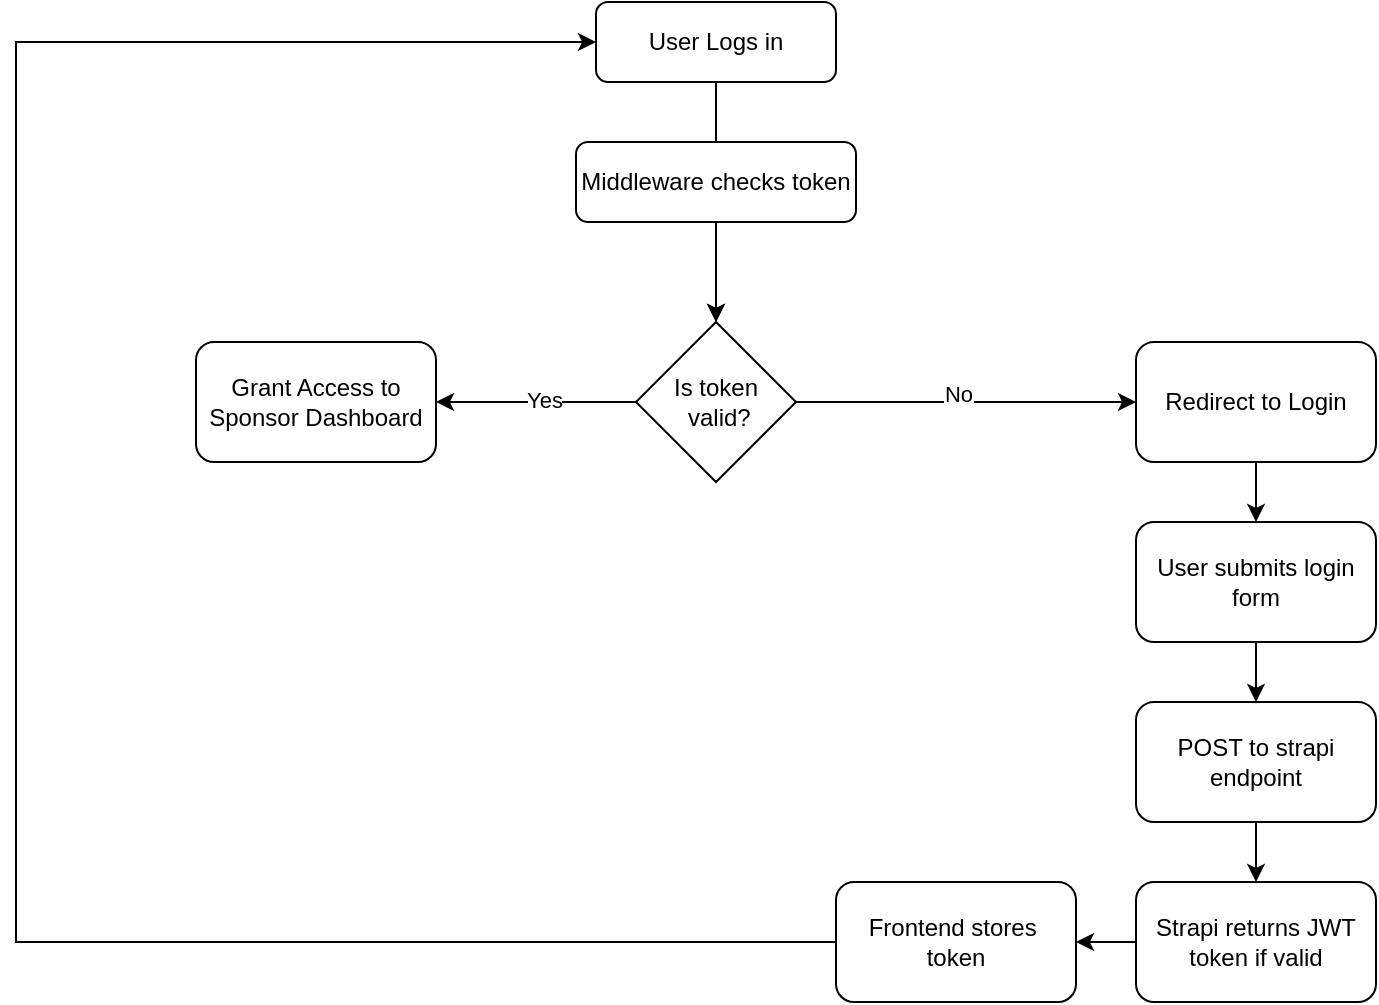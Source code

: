 <mxfile version="26.2.12">
  <diagram name="Page-1" id="S0Ns589UQ71Z0q65Cnlm">
    <mxGraphModel dx="834" dy="536" grid="1" gridSize="10" guides="1" tooltips="1" connect="1" arrows="1" fold="1" page="1" pageScale="1" pageWidth="827" pageHeight="1169" math="0" shadow="0">
      <root>
        <mxCell id="0" />
        <mxCell id="1" parent="0" />
        <mxCell id="VzhWOD0CqdrHoMF2VElk-9" value="" style="edgeStyle=orthogonalEdgeStyle;rounded=0;orthogonalLoop=1;jettySize=auto;html=1;" edge="1" parent="1" source="VzhWOD0CqdrHoMF2VElk-1" target="VzhWOD0CqdrHoMF2VElk-3">
          <mxGeometry relative="1" as="geometry" />
        </mxCell>
        <mxCell id="VzhWOD0CqdrHoMF2VElk-1" value="User Logs in" style="rounded=1;whiteSpace=wrap;html=1;" vertex="1" parent="1">
          <mxGeometry x="330" y="20" width="120" height="40" as="geometry" />
        </mxCell>
        <mxCell id="VzhWOD0CqdrHoMF2VElk-8" value="" style="edgeStyle=orthogonalEdgeStyle;rounded=0;orthogonalLoop=1;jettySize=auto;html=1;" edge="1" parent="1" source="VzhWOD0CqdrHoMF2VElk-2" target="VzhWOD0CqdrHoMF2VElk-3">
          <mxGeometry relative="1" as="geometry" />
        </mxCell>
        <mxCell id="VzhWOD0CqdrHoMF2VElk-2" value="Middleware checks token" style="rounded=1;whiteSpace=wrap;html=1;" vertex="1" parent="1">
          <mxGeometry x="320" y="90" width="140" height="40" as="geometry" />
        </mxCell>
        <mxCell id="VzhWOD0CqdrHoMF2VElk-11" value="" style="edgeStyle=orthogonalEdgeStyle;rounded=0;orthogonalLoop=1;jettySize=auto;html=1;" edge="1" parent="1" source="VzhWOD0CqdrHoMF2VElk-3" target="VzhWOD0CqdrHoMF2VElk-10">
          <mxGeometry relative="1" as="geometry" />
        </mxCell>
        <mxCell id="VzhWOD0CqdrHoMF2VElk-12" value="Yes" style="edgeLabel;html=1;align=center;verticalAlign=middle;resizable=0;points=[];" vertex="1" connectable="0" parent="VzhWOD0CqdrHoMF2VElk-11">
          <mxGeometry x="-0.071" y="-1" relative="1" as="geometry">
            <mxPoint as="offset" />
          </mxGeometry>
        </mxCell>
        <mxCell id="VzhWOD0CqdrHoMF2VElk-3" value="Is token&lt;div&gt;&amp;nbsp;valid?&lt;/div&gt;" style="rhombus;whiteSpace=wrap;html=1;" vertex="1" parent="1">
          <mxGeometry x="350" y="180" width="80" height="80" as="geometry" />
        </mxCell>
        <mxCell id="VzhWOD0CqdrHoMF2VElk-10" value="Grant Access to Sponsor Dashboard" style="rounded=1;whiteSpace=wrap;html=1;" vertex="1" parent="1">
          <mxGeometry x="130" y="190" width="120" height="60" as="geometry" />
        </mxCell>
        <mxCell id="VzhWOD0CqdrHoMF2VElk-17" value="" style="edgeStyle=orthogonalEdgeStyle;rounded=0;orthogonalLoop=1;jettySize=auto;html=1;" edge="1" parent="1" source="VzhWOD0CqdrHoMF2VElk-13" target="VzhWOD0CqdrHoMF2VElk-16">
          <mxGeometry relative="1" as="geometry" />
        </mxCell>
        <mxCell id="VzhWOD0CqdrHoMF2VElk-13" value="Redirect to Login" style="rounded=1;whiteSpace=wrap;html=1;" vertex="1" parent="1">
          <mxGeometry x="600" y="190" width="120" height="60" as="geometry" />
        </mxCell>
        <mxCell id="VzhWOD0CqdrHoMF2VElk-19" value="" style="edgeStyle=orthogonalEdgeStyle;rounded=0;orthogonalLoop=1;jettySize=auto;html=1;" edge="1" parent="1" source="VzhWOD0CqdrHoMF2VElk-16" target="VzhWOD0CqdrHoMF2VElk-18">
          <mxGeometry relative="1" as="geometry" />
        </mxCell>
        <mxCell id="VzhWOD0CqdrHoMF2VElk-16" value="User submits login form" style="rounded=1;whiteSpace=wrap;html=1;" vertex="1" parent="1">
          <mxGeometry x="600" y="280" width="120" height="60" as="geometry" />
        </mxCell>
        <mxCell id="VzhWOD0CqdrHoMF2VElk-21" value="" style="edgeStyle=orthogonalEdgeStyle;rounded=0;orthogonalLoop=1;jettySize=auto;html=1;" edge="1" parent="1" source="VzhWOD0CqdrHoMF2VElk-18" target="VzhWOD0CqdrHoMF2VElk-20">
          <mxGeometry relative="1" as="geometry" />
        </mxCell>
        <mxCell id="VzhWOD0CqdrHoMF2VElk-18" value="POST to strapi endpoint" style="rounded=1;whiteSpace=wrap;html=1;" vertex="1" parent="1">
          <mxGeometry x="600" y="370" width="120" height="60" as="geometry" />
        </mxCell>
        <mxCell id="VzhWOD0CqdrHoMF2VElk-24" value="" style="edgeStyle=orthogonalEdgeStyle;rounded=0;orthogonalLoop=1;jettySize=auto;html=1;" edge="1" parent="1" source="VzhWOD0CqdrHoMF2VElk-20" target="VzhWOD0CqdrHoMF2VElk-23">
          <mxGeometry relative="1" as="geometry" />
        </mxCell>
        <mxCell id="VzhWOD0CqdrHoMF2VElk-20" value="Strapi returns JWT token if valid" style="rounded=1;whiteSpace=wrap;html=1;" vertex="1" parent="1">
          <mxGeometry x="600" y="460" width="120" height="60" as="geometry" />
        </mxCell>
        <mxCell id="VzhWOD0CqdrHoMF2VElk-23" value="Frontend stores&amp;nbsp;&lt;div&gt;t&lt;span style=&quot;background-color: transparent; color: light-dark(rgb(0, 0, 0), rgb(255, 255, 255));&quot;&gt;oken&lt;/span&gt;&lt;/div&gt;" style="rounded=1;whiteSpace=wrap;html=1;" vertex="1" parent="1">
          <mxGeometry x="450" y="460" width="120" height="60" as="geometry" />
        </mxCell>
        <mxCell id="VzhWOD0CqdrHoMF2VElk-32" value="" style="endArrow=classic;html=1;rounded=0;entryX=0;entryY=0.5;entryDx=0;entryDy=0;" edge="1" parent="1" target="VzhWOD0CqdrHoMF2VElk-13">
          <mxGeometry width="50" height="50" relative="1" as="geometry">
            <mxPoint x="430" y="220" as="sourcePoint" />
            <mxPoint x="480" y="170" as="targetPoint" />
          </mxGeometry>
        </mxCell>
        <mxCell id="VzhWOD0CqdrHoMF2VElk-33" value="No" style="edgeLabel;html=1;align=center;verticalAlign=middle;resizable=0;points=[];" vertex="1" connectable="0" parent="VzhWOD0CqdrHoMF2VElk-32">
          <mxGeometry x="-0.047" y="4" relative="1" as="geometry">
            <mxPoint as="offset" />
          </mxGeometry>
        </mxCell>
        <mxCell id="VzhWOD0CqdrHoMF2VElk-34" value="" style="endArrow=classic;html=1;rounded=0;entryX=0;entryY=0.5;entryDx=0;entryDy=0;" edge="1" parent="1" target="VzhWOD0CqdrHoMF2VElk-1">
          <mxGeometry width="50" height="50" relative="1" as="geometry">
            <mxPoint x="450" y="490" as="sourcePoint" />
            <mxPoint x="40" y="480" as="targetPoint" />
            <Array as="points">
              <mxPoint x="40" y="490" />
              <mxPoint x="40" y="40" />
            </Array>
          </mxGeometry>
        </mxCell>
      </root>
    </mxGraphModel>
  </diagram>
</mxfile>
